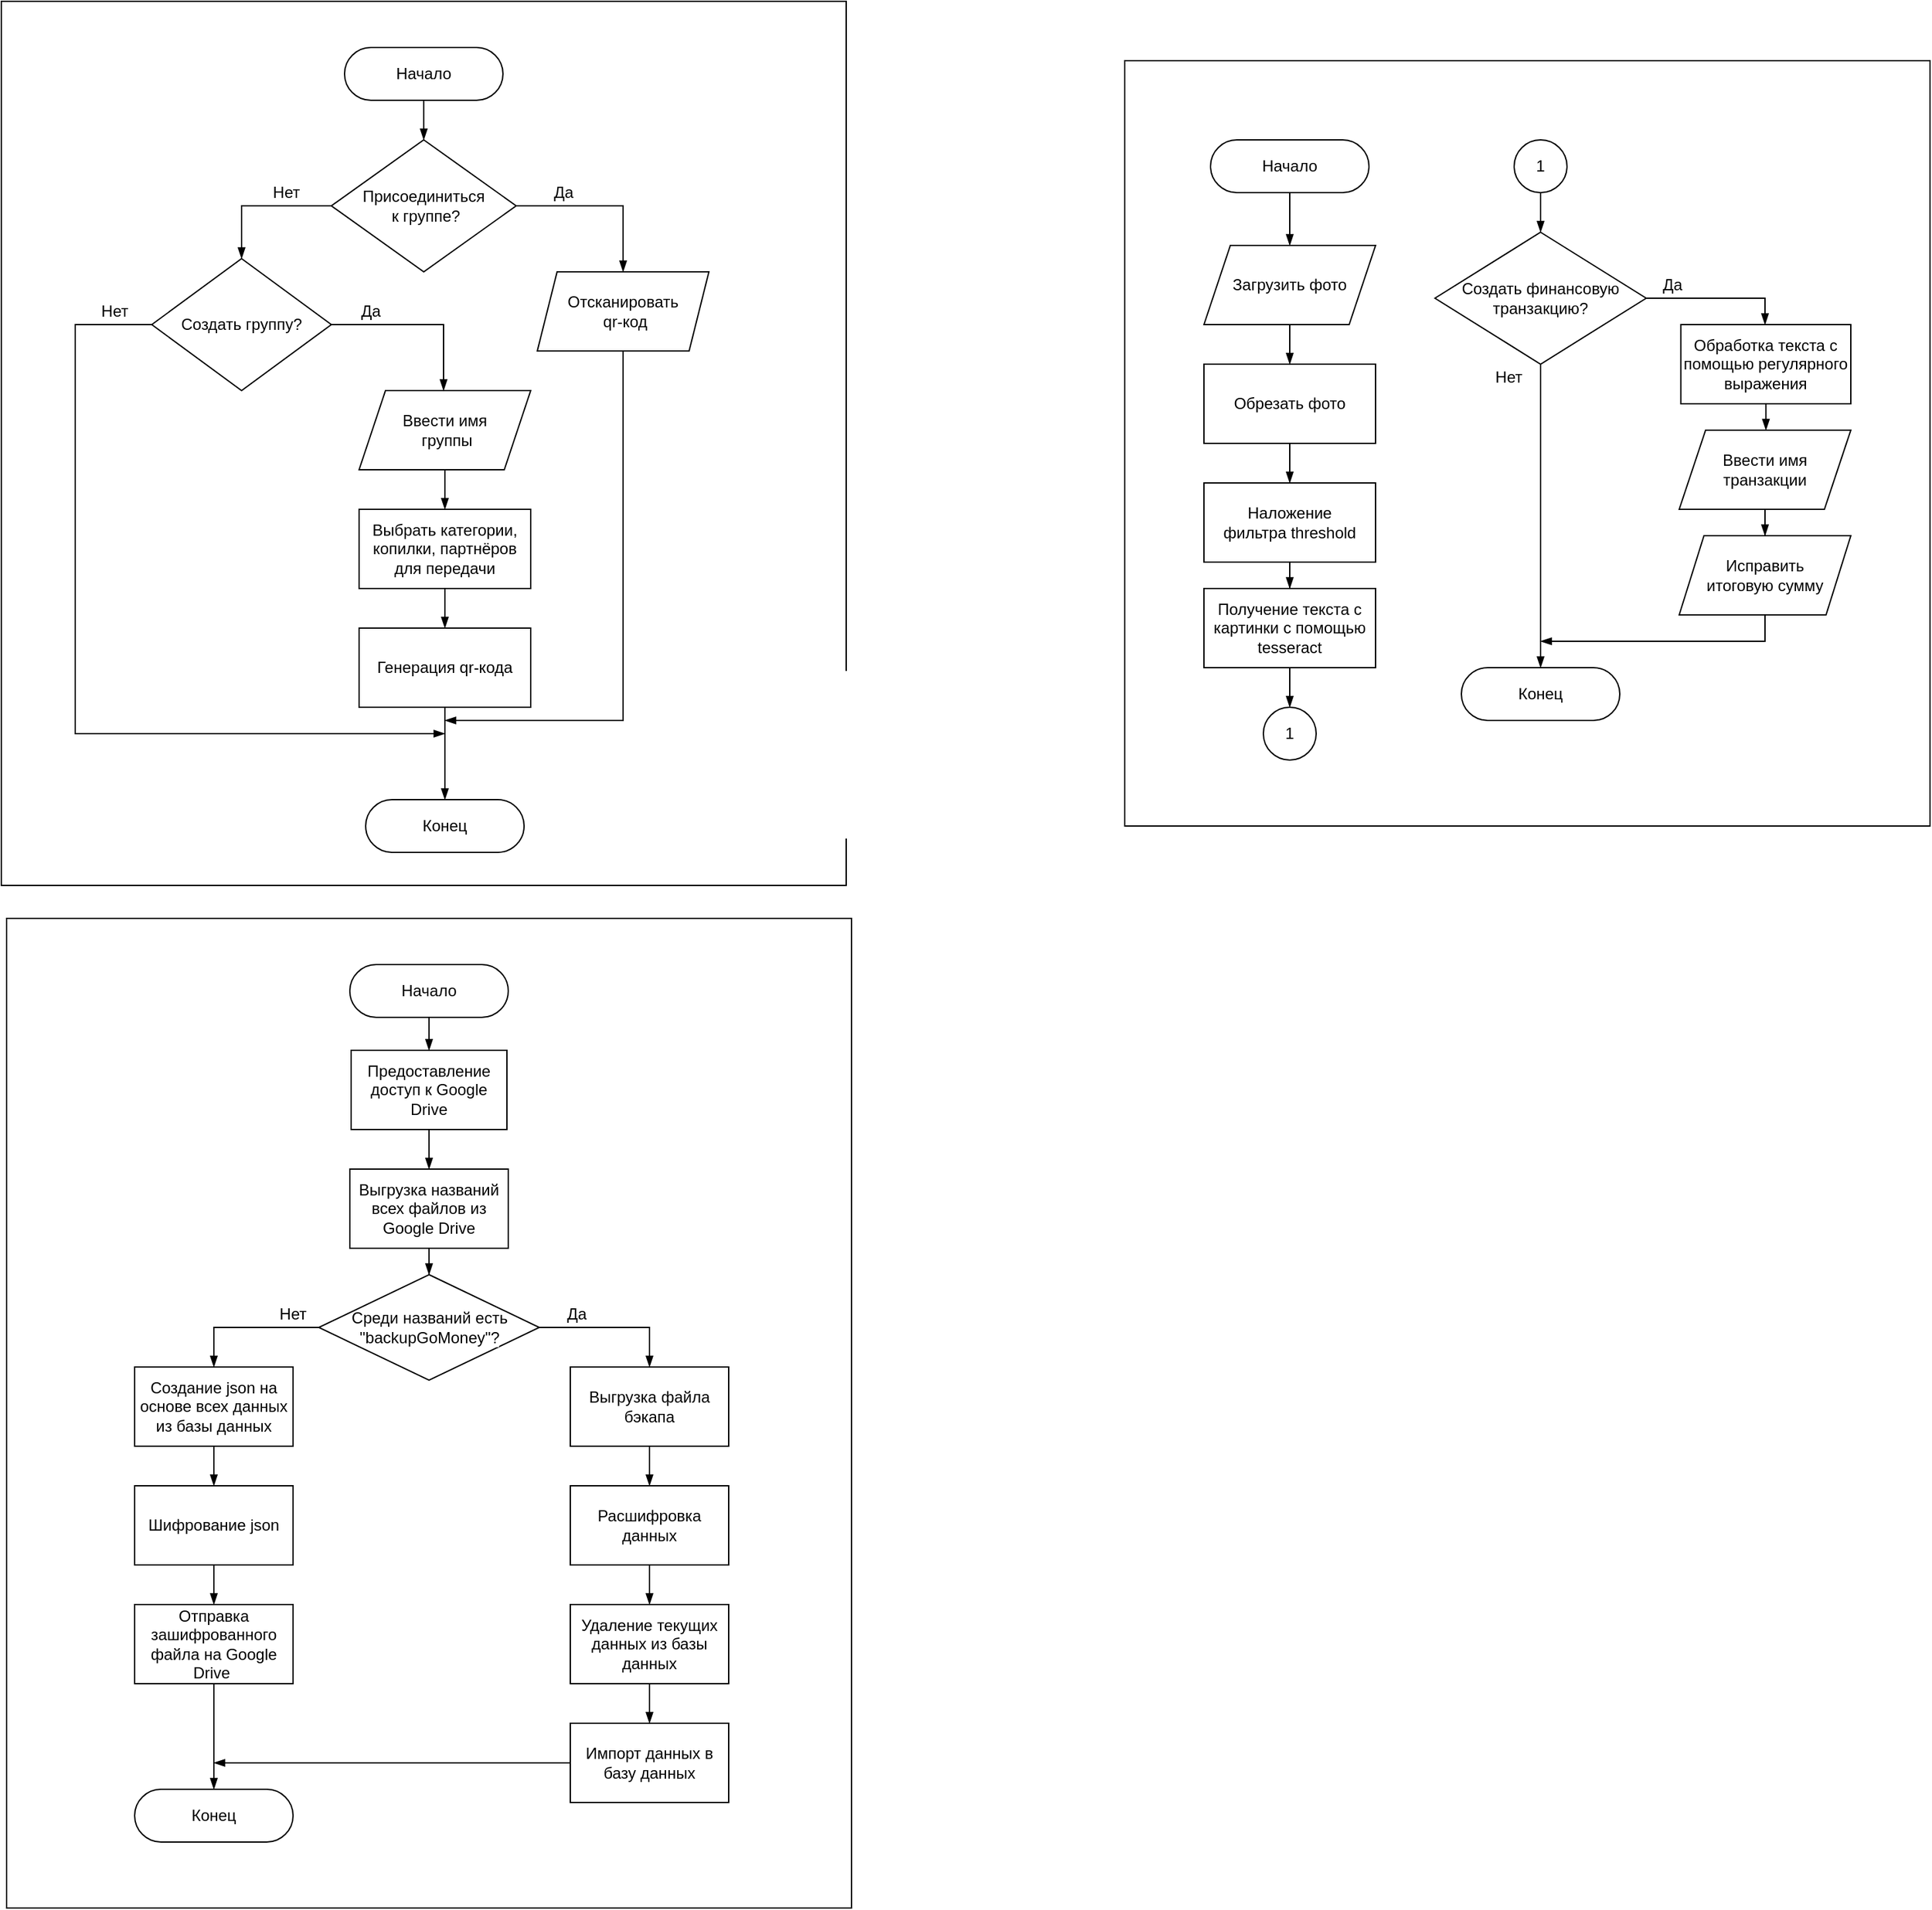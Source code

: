 <mxfile version="14.7.1" type="device"><diagram id="C5RBs43oDa-KdzZeNtuy" name="Page-1"><mxGraphModel dx="2836" dy="2621" grid="1" gridSize="10" guides="1" tooltips="1" connect="1" arrows="1" fold="1" page="1" pageScale="1" pageWidth="827" pageHeight="1169" math="0" shadow="0"><root><mxCell id="WIyWlLk6GJQsqaUBKTNV-0"/><mxCell id="WIyWlLk6GJQsqaUBKTNV-1" parent="WIyWlLk6GJQsqaUBKTNV-0"/><mxCell id="0rubGTozUTsMUr2VqVT8-116" value="" style="rounded=0;whiteSpace=wrap;html=1;" parent="WIyWlLk6GJQsqaUBKTNV-1" vertex="1"><mxGeometry x="83" y="690" width="640" height="750" as="geometry"/></mxCell><mxCell id="0rubGTozUTsMUr2VqVT8-65" value="" style="rounded=0;whiteSpace=wrap;html=1;" parent="WIyWlLk6GJQsqaUBKTNV-1" vertex="1"><mxGeometry x="930" y="40" width="610" height="580" as="geometry"/></mxCell><mxCell id="0rubGTozUTsMUr2VqVT8-66" value="" style="rounded=0;whiteSpace=wrap;html=1;" parent="WIyWlLk6GJQsqaUBKTNV-1" vertex="1"><mxGeometry x="79" y="-5" width="640" height="670" as="geometry"/></mxCell><mxCell id="0rubGTozUTsMUr2VqVT8-21" style="edgeStyle=orthogonalEdgeStyle;rounded=0;orthogonalLoop=1;jettySize=auto;html=1;endArrow=blockThin;endFill=1;" parent="WIyWlLk6GJQsqaUBKTNV-1" source="WIyWlLk6GJQsqaUBKTNV-3" target="0rubGTozUTsMUr2VqVT8-3" edge="1"><mxGeometry relative="1" as="geometry"><Array as="points"><mxPoint x="399" y="90"/><mxPoint x="399" y="90"/></Array></mxGeometry></mxCell><mxCell id="WIyWlLk6GJQsqaUBKTNV-3" value="Начало" style="rounded=1;whiteSpace=wrap;html=1;fontSize=12;glass=0;strokeWidth=1;shadow=0;arcSize=50;" parent="WIyWlLk6GJQsqaUBKTNV-1" vertex="1"><mxGeometry x="339" y="30" width="120" height="40" as="geometry"/></mxCell><mxCell id="0rubGTozUTsMUr2VqVT8-8" style="edgeStyle=orthogonalEdgeStyle;rounded=0;orthogonalLoop=1;jettySize=auto;html=1;endArrow=blockThin;endFill=1;" parent="WIyWlLk6GJQsqaUBKTNV-1" source="0rubGTozUTsMUr2VqVT8-3" target="0rubGTozUTsMUr2VqVT8-4" edge="1"><mxGeometry relative="1" as="geometry"><Array as="points"><mxPoint x="261" y="150"/></Array></mxGeometry></mxCell><mxCell id="0rubGTozUTsMUr2VqVT8-23" style="edgeStyle=orthogonalEdgeStyle;rounded=0;orthogonalLoop=1;jettySize=auto;html=1;endArrow=blockThin;endFill=1;" parent="WIyWlLk6GJQsqaUBKTNV-1" source="0rubGTozUTsMUr2VqVT8-3" target="0rubGTozUTsMUr2VqVT8-22" edge="1"><mxGeometry relative="1" as="geometry"><Array as="points"><mxPoint x="550" y="150"/></Array></mxGeometry></mxCell><mxCell id="0rubGTozUTsMUr2VqVT8-3" value="Присоединиться&lt;br&gt;&amp;nbsp;к группе?" style="rhombus;whiteSpace=wrap;html=1;" parent="WIyWlLk6GJQsqaUBKTNV-1" vertex="1"><mxGeometry x="329" y="100" width="140" height="100" as="geometry"/></mxCell><mxCell id="0rubGTozUTsMUr2VqVT8-6" style="edgeStyle=orthogonalEdgeStyle;rounded=0;orthogonalLoop=1;jettySize=auto;html=1;endArrow=blockThin;endFill=1;" parent="WIyWlLk6GJQsqaUBKTNV-1" source="0rubGTozUTsMUr2VqVT8-4" edge="1"><mxGeometry relative="1" as="geometry"><Array as="points"><mxPoint x="135" y="240"/><mxPoint x="135" y="550"/></Array><mxPoint x="415" y="550" as="targetPoint"/></mxGeometry></mxCell><mxCell id="0rubGTozUTsMUr2VqVT8-15" style="edgeStyle=orthogonalEdgeStyle;rounded=0;orthogonalLoop=1;jettySize=auto;html=1;endArrow=blockThin;endFill=1;" parent="WIyWlLk6GJQsqaUBKTNV-1" source="0rubGTozUTsMUr2VqVT8-4" target="0rubGTozUTsMUr2VqVT8-10" edge="1"><mxGeometry relative="1" as="geometry"><Array as="points"><mxPoint x="414" y="240"/></Array></mxGeometry></mxCell><mxCell id="0rubGTozUTsMUr2VqVT8-4" value="Создать группу?" style="rhombus;whiteSpace=wrap;html=1;" parent="WIyWlLk6GJQsqaUBKTNV-1" vertex="1"><mxGeometry x="193" y="190" width="136" height="100" as="geometry"/></mxCell><mxCell id="0rubGTozUTsMUr2VqVT8-5" value="Конец" style="rounded=1;whiteSpace=wrap;html=1;fontSize=12;glass=0;strokeWidth=1;shadow=0;arcSize=50;" parent="WIyWlLk6GJQsqaUBKTNV-1" vertex="1"><mxGeometry x="355" y="600" width="120" height="40" as="geometry"/></mxCell><mxCell id="0rubGTozUTsMUr2VqVT8-7" value="Нет" style="text;html=1;strokeColor=none;fillColor=none;align=center;verticalAlign=middle;whiteSpace=wrap;rounded=0;" parent="WIyWlLk6GJQsqaUBKTNV-1" vertex="1"><mxGeometry x="145" y="220" width="40" height="20" as="geometry"/></mxCell><mxCell id="0rubGTozUTsMUr2VqVT8-9" value="Нет" style="text;html=1;strokeColor=none;fillColor=none;align=center;verticalAlign=middle;whiteSpace=wrap;rounded=0;" parent="WIyWlLk6GJQsqaUBKTNV-1" vertex="1"><mxGeometry x="275" y="130" width="40" height="20" as="geometry"/></mxCell><mxCell id="0rubGTozUTsMUr2VqVT8-17" style="edgeStyle=orthogonalEdgeStyle;rounded=0;orthogonalLoop=1;jettySize=auto;html=1;endArrow=blockThin;endFill=1;" parent="WIyWlLk6GJQsqaUBKTNV-1" source="0rubGTozUTsMUr2VqVT8-10" target="0rubGTozUTsMUr2VqVT8-12" edge="1"><mxGeometry relative="1" as="geometry"/></mxCell><mxCell id="0rubGTozUTsMUr2VqVT8-10" value="Ввести имя&lt;br&gt;&amp;nbsp;группы" style="shape=parallelogram;perimeter=parallelogramPerimeter;whiteSpace=wrap;html=1;fixedSize=1;" parent="WIyWlLk6GJQsqaUBKTNV-1" vertex="1"><mxGeometry x="350" y="290" width="130" height="60" as="geometry"/></mxCell><mxCell id="0rubGTozUTsMUr2VqVT8-18" style="edgeStyle=orthogonalEdgeStyle;rounded=0;orthogonalLoop=1;jettySize=auto;html=1;endArrow=blockThin;endFill=1;" parent="WIyWlLk6GJQsqaUBKTNV-1" source="0rubGTozUTsMUr2VqVT8-12" target="0rubGTozUTsMUr2VqVT8-14" edge="1"><mxGeometry relative="1" as="geometry"/></mxCell><mxCell id="0rubGTozUTsMUr2VqVT8-12" value="Выбрать категории, копилки, партнёров для передачи" style="shape=parallelogram;perimeter=parallelogramPerimeter;whiteSpace=wrap;html=1;fixedSize=1;size=-11;" parent="WIyWlLk6GJQsqaUBKTNV-1" vertex="1"><mxGeometry x="350" y="380" width="130" height="60" as="geometry"/></mxCell><mxCell id="0rubGTozUTsMUr2VqVT8-19" style="edgeStyle=orthogonalEdgeStyle;rounded=0;orthogonalLoop=1;jettySize=auto;html=1;endArrow=blockThin;endFill=1;" parent="WIyWlLk6GJQsqaUBKTNV-1" source="0rubGTozUTsMUr2VqVT8-14" target="0rubGTozUTsMUr2VqVT8-5" edge="1"><mxGeometry relative="1" as="geometry"/></mxCell><mxCell id="0rubGTozUTsMUr2VqVT8-14" value="Генерация qr-кода" style="rounded=0;whiteSpace=wrap;html=1;" parent="WIyWlLk6GJQsqaUBKTNV-1" vertex="1"><mxGeometry x="350" y="470" width="130" height="60" as="geometry"/></mxCell><mxCell id="0rubGTozUTsMUr2VqVT8-16" value="Да" style="text;html=1;strokeColor=none;fillColor=none;align=center;verticalAlign=middle;whiteSpace=wrap;rounded=0;" parent="WIyWlLk6GJQsqaUBKTNV-1" vertex="1"><mxGeometry x="339" y="220" width="40" height="20" as="geometry"/></mxCell><mxCell id="0rubGTozUTsMUr2VqVT8-117" style="edgeStyle=orthogonalEdgeStyle;rounded=0;orthogonalLoop=1;jettySize=auto;html=1;endArrow=blockThin;endFill=1;exitX=0.5;exitY=1;exitDx=0;exitDy=0;" parent="WIyWlLk6GJQsqaUBKTNV-1" source="0rubGTozUTsMUr2VqVT8-22" edge="1"><mxGeometry relative="1" as="geometry"><Array as="points"><mxPoint x="550" y="540"/></Array><mxPoint x="415" y="540" as="targetPoint"/></mxGeometry></mxCell><mxCell id="0rubGTozUTsMUr2VqVT8-22" value="Отсканировать&lt;br&gt;&amp;nbsp;qr-код" style="shape=parallelogram;perimeter=parallelogramPerimeter;whiteSpace=wrap;html=1;fixedSize=1;size=15;" parent="WIyWlLk6GJQsqaUBKTNV-1" vertex="1"><mxGeometry x="485" y="200" width="130" height="60" as="geometry"/></mxCell><mxCell id="0rubGTozUTsMUr2VqVT8-24" value="Да" style="text;html=1;strokeColor=none;fillColor=none;align=center;verticalAlign=middle;whiteSpace=wrap;rounded=0;" parent="WIyWlLk6GJQsqaUBKTNV-1" vertex="1"><mxGeometry x="485" y="130" width="40" height="20" as="geometry"/></mxCell><mxCell id="0rubGTozUTsMUr2VqVT8-35" style="edgeStyle=orthogonalEdgeStyle;rounded=0;orthogonalLoop=1;jettySize=auto;html=1;endArrow=blockThin;endFill=1;" parent="WIyWlLk6GJQsqaUBKTNV-1" source="0rubGTozUTsMUr2VqVT8-28" target="0rubGTozUTsMUr2VqVT8-30" edge="1"><mxGeometry relative="1" as="geometry"/></mxCell><mxCell id="0rubGTozUTsMUr2VqVT8-28" value="Начало" style="rounded=1;whiteSpace=wrap;html=1;fontSize=12;glass=0;strokeWidth=1;shadow=0;arcSize=50;" parent="WIyWlLk6GJQsqaUBKTNV-1" vertex="1"><mxGeometry x="995" y="100" width="120" height="40" as="geometry"/></mxCell><mxCell id="0rubGTozUTsMUr2VqVT8-36" style="edgeStyle=orthogonalEdgeStyle;rounded=0;orthogonalLoop=1;jettySize=auto;html=1;endArrow=blockThin;endFill=1;" parent="WIyWlLk6GJQsqaUBKTNV-1" source="0rubGTozUTsMUr2VqVT8-30" target="0rubGTozUTsMUr2VqVT8-32" edge="1"><mxGeometry relative="1" as="geometry"/></mxCell><mxCell id="0rubGTozUTsMUr2VqVT8-30" value="Загрузить фото" style="shape=parallelogram;perimeter=parallelogramPerimeter;whiteSpace=wrap;html=1;fixedSize=1;" parent="WIyWlLk6GJQsqaUBKTNV-1" vertex="1"><mxGeometry x="990" y="180" width="130" height="60" as="geometry"/></mxCell><mxCell id="0rubGTozUTsMUr2VqVT8-51" style="edgeStyle=orthogonalEdgeStyle;rounded=0;orthogonalLoop=1;jettySize=auto;html=1;endArrow=blockThin;endFill=1;" parent="WIyWlLk6GJQsqaUBKTNV-1" source="0rubGTozUTsMUr2VqVT8-32" target="0rubGTozUTsMUr2VqVT8-34" edge="1"><mxGeometry relative="1" as="geometry"/></mxCell><mxCell id="0rubGTozUTsMUr2VqVT8-32" value="Обрезать фото" style="shape=parallelogram;perimeter=parallelogramPerimeter;whiteSpace=wrap;html=1;fixedSize=1;size=4.547e-13;" parent="WIyWlLk6GJQsqaUBKTNV-1" vertex="1"><mxGeometry x="990" y="270" width="130" height="60" as="geometry"/></mxCell><mxCell id="0rubGTozUTsMUr2VqVT8-53" style="edgeStyle=orthogonalEdgeStyle;rounded=0;orthogonalLoop=1;jettySize=auto;html=1;endArrow=blockThin;endFill=1;" parent="WIyWlLk6GJQsqaUBKTNV-1" source="0rubGTozUTsMUr2VqVT8-34" target="0rubGTozUTsMUr2VqVT8-40" edge="1"><mxGeometry relative="1" as="geometry"/></mxCell><mxCell id="0rubGTozUTsMUr2VqVT8-34" value="Наложение фильтра&amp;nbsp;&lt;span style=&quot;background-color: rgb(255 , 255 , 255)&quot;&gt;threshold&lt;/span&gt;" style="rounded=0;whiteSpace=wrap;html=1;" parent="WIyWlLk6GJQsqaUBKTNV-1" vertex="1"><mxGeometry x="990" y="360" width="130" height="60" as="geometry"/></mxCell><mxCell id="0rubGTozUTsMUr2VqVT8-45" style="edgeStyle=orthogonalEdgeStyle;rounded=0;orthogonalLoop=1;jettySize=auto;html=1;endArrow=blockThin;endFill=1;" parent="WIyWlLk6GJQsqaUBKTNV-1" source="0rubGTozUTsMUr2VqVT8-40" target="0rubGTozUTsMUr2VqVT8-44" edge="1"><mxGeometry relative="1" as="geometry"/></mxCell><mxCell id="0rubGTozUTsMUr2VqVT8-40" value="Получение текста с картинки с помощью tesseract" style="rounded=0;whiteSpace=wrap;html=1;" parent="WIyWlLk6GJQsqaUBKTNV-1" vertex="1"><mxGeometry x="990" y="440" width="130" height="60" as="geometry"/></mxCell><mxCell id="0rubGTozUTsMUr2VqVT8-44" value="1" style="ellipse;whiteSpace=wrap;html=1;aspect=fixed;" parent="WIyWlLk6GJQsqaUBKTNV-1" vertex="1"><mxGeometry x="1035" y="530" width="40" height="40" as="geometry"/></mxCell><mxCell id="0rubGTozUTsMUr2VqVT8-48" style="edgeStyle=orthogonalEdgeStyle;rounded=0;orthogonalLoop=1;jettySize=auto;html=1;endArrow=blockThin;endFill=1;" parent="WIyWlLk6GJQsqaUBKTNV-1" source="0rubGTozUTsMUr2VqVT8-46" target="0rubGTozUTsMUr2VqVT8-47" edge="1"><mxGeometry relative="1" as="geometry"/></mxCell><mxCell id="0rubGTozUTsMUr2VqVT8-46" value="1" style="ellipse;whiteSpace=wrap;html=1;aspect=fixed;" parent="WIyWlLk6GJQsqaUBKTNV-1" vertex="1"><mxGeometry x="1225" y="100" width="40" height="40" as="geometry"/></mxCell><mxCell id="0rubGTozUTsMUr2VqVT8-56" style="edgeStyle=orthogonalEdgeStyle;rounded=0;orthogonalLoop=1;jettySize=auto;html=1;endArrow=blockThin;endFill=1;" parent="WIyWlLk6GJQsqaUBKTNV-1" source="0rubGTozUTsMUr2VqVT8-47" target="0rubGTozUTsMUr2VqVT8-49" edge="1"><mxGeometry relative="1" as="geometry"><Array as="points"><mxPoint x="1415" y="220"/></Array></mxGeometry></mxCell><mxCell id="0rubGTozUTsMUr2VqVT8-64" style="edgeStyle=orthogonalEdgeStyle;rounded=0;orthogonalLoop=1;jettySize=auto;html=1;endArrow=blockThin;endFill=1;" parent="WIyWlLk6GJQsqaUBKTNV-1" source="0rubGTozUTsMUr2VqVT8-47" target="0rubGTozUTsMUr2VqVT8-59" edge="1"><mxGeometry relative="1" as="geometry"/></mxCell><mxCell id="0rubGTozUTsMUr2VqVT8-47" value="Создать финансовую транзакцию?" style="rhombus;whiteSpace=wrap;html=1;" parent="WIyWlLk6GJQsqaUBKTNV-1" vertex="1"><mxGeometry x="1165" y="170" width="160" height="100" as="geometry"/></mxCell><mxCell id="0rubGTozUTsMUr2VqVT8-55" style="edgeStyle=orthogonalEdgeStyle;rounded=0;orthogonalLoop=1;jettySize=auto;html=1;endArrow=blockThin;endFill=1;" parent="WIyWlLk6GJQsqaUBKTNV-1" source="0rubGTozUTsMUr2VqVT8-49" target="0rubGTozUTsMUr2VqVT8-54" edge="1"><mxGeometry relative="1" as="geometry"/></mxCell><mxCell id="0rubGTozUTsMUr2VqVT8-49" value="Обработка текста с помощью регулярного выражения" style="rounded=0;whiteSpace=wrap;html=1;" parent="WIyWlLk6GJQsqaUBKTNV-1" vertex="1"><mxGeometry x="1351.25" y="240" width="128.75" height="60" as="geometry"/></mxCell><mxCell id="0rubGTozUTsMUr2VqVT8-62" style="edgeStyle=orthogonalEdgeStyle;rounded=0;orthogonalLoop=1;jettySize=auto;html=1;endArrow=blockThin;endFill=1;" parent="WIyWlLk6GJQsqaUBKTNV-1" source="0rubGTozUTsMUr2VqVT8-54" target="0rubGTozUTsMUr2VqVT8-61" edge="1"><mxGeometry relative="1" as="geometry"/></mxCell><mxCell id="0rubGTozUTsMUr2VqVT8-54" value="Ввести имя транзакции" style="shape=parallelogram;perimeter=parallelogramPerimeter;whiteSpace=wrap;html=1;fixedSize=1;" parent="WIyWlLk6GJQsqaUBKTNV-1" vertex="1"><mxGeometry x="1350" y="320" width="130" height="60" as="geometry"/></mxCell><mxCell id="0rubGTozUTsMUr2VqVT8-57" value="Да" style="text;html=1;strokeColor=none;fillColor=none;align=center;verticalAlign=middle;whiteSpace=wrap;rounded=0;" parent="WIyWlLk6GJQsqaUBKTNV-1" vertex="1"><mxGeometry x="1325" y="200" width="40" height="20" as="geometry"/></mxCell><mxCell id="0rubGTozUTsMUr2VqVT8-58" value="Нет" style="text;html=1;strokeColor=none;fillColor=none;align=center;verticalAlign=middle;whiteSpace=wrap;rounded=0;" parent="WIyWlLk6GJQsqaUBKTNV-1" vertex="1"><mxGeometry x="1201" y="270" width="40" height="20" as="geometry"/></mxCell><mxCell id="0rubGTozUTsMUr2VqVT8-59" value="Конец" style="rounded=1;whiteSpace=wrap;html=1;fontSize=12;glass=0;strokeWidth=1;shadow=0;arcSize=50;" parent="WIyWlLk6GJQsqaUBKTNV-1" vertex="1"><mxGeometry x="1185" y="500" width="120" height="40" as="geometry"/></mxCell><mxCell id="0rubGTozUTsMUr2VqVT8-63" style="edgeStyle=orthogonalEdgeStyle;rounded=0;orthogonalLoop=1;jettySize=auto;html=1;endArrow=blockThin;endFill=1;" parent="WIyWlLk6GJQsqaUBKTNV-1" source="0rubGTozUTsMUr2VqVT8-61" edge="1"><mxGeometry relative="1" as="geometry"><Array as="points"><mxPoint x="1415" y="480"/><mxPoint x="1305" y="480"/></Array><mxPoint x="1245" y="480" as="targetPoint"/></mxGeometry></mxCell><mxCell id="0rubGTozUTsMUr2VqVT8-61" value="Исправить&lt;br&gt;итоговую сумму" style="shape=parallelogram;perimeter=parallelogramPerimeter;whiteSpace=wrap;html=1;fixedSize=1;size=18.75;" parent="WIyWlLk6GJQsqaUBKTNV-1" vertex="1"><mxGeometry x="1350" y="400" width="130" height="60" as="geometry"/></mxCell><mxCell id="0rubGTozUTsMUr2VqVT8-95" style="edgeStyle=orthogonalEdgeStyle;rounded=0;orthogonalLoop=1;jettySize=auto;html=1;endArrow=blockThin;endFill=1;" parent="WIyWlLk6GJQsqaUBKTNV-1" source="0rubGTozUTsMUr2VqVT8-69" target="0rubGTozUTsMUr2VqVT8-91" edge="1"><mxGeometry relative="1" as="geometry"/></mxCell><mxCell id="0rubGTozUTsMUr2VqVT8-69" value="Начало" style="rounded=1;whiteSpace=wrap;html=1;fontSize=12;glass=0;strokeWidth=1;shadow=0;arcSize=50;" parent="WIyWlLk6GJQsqaUBKTNV-1" vertex="1"><mxGeometry x="343" y="725" width="120" height="40" as="geometry"/></mxCell><mxCell id="0rubGTozUTsMUr2VqVT8-96" style="edgeStyle=orthogonalEdgeStyle;rounded=0;orthogonalLoop=1;jettySize=auto;html=1;endArrow=blockThin;endFill=1;" parent="WIyWlLk6GJQsqaUBKTNV-1" source="0rubGTozUTsMUr2VqVT8-91" target="0rubGTozUTsMUr2VqVT8-93" edge="1"><mxGeometry relative="1" as="geometry"/></mxCell><mxCell id="0rubGTozUTsMUr2VqVT8-91" value="Предоставление доступ к Google Drive" style="shape=parallelogram;perimeter=parallelogramPerimeter;whiteSpace=wrap;html=1;fixedSize=1;size=-4;" parent="WIyWlLk6GJQsqaUBKTNV-1" vertex="1"><mxGeometry x="344" y="790" width="118" height="60" as="geometry"/></mxCell><mxCell id="0rubGTozUTsMUr2VqVT8-97" style="edgeStyle=orthogonalEdgeStyle;rounded=0;orthogonalLoop=1;jettySize=auto;html=1;endArrow=blockThin;endFill=1;" parent="WIyWlLk6GJQsqaUBKTNV-1" source="0rubGTozUTsMUr2VqVT8-93" target="0rubGTozUTsMUr2VqVT8-94" edge="1"><mxGeometry relative="1" as="geometry"/></mxCell><mxCell id="0rubGTozUTsMUr2VqVT8-93" value="Выгрузка названий всех файлов из Google Drive" style="rounded=0;whiteSpace=wrap;html=1;" parent="WIyWlLk6GJQsqaUBKTNV-1" vertex="1"><mxGeometry x="343" y="880" width="120" height="60" as="geometry"/></mxCell><mxCell id="0rubGTozUTsMUr2VqVT8-100" style="edgeStyle=orthogonalEdgeStyle;rounded=0;orthogonalLoop=1;jettySize=auto;html=1;endArrow=blockThin;endFill=1;entryX=0.5;entryY=0;entryDx=0;entryDy=0;" parent="WIyWlLk6GJQsqaUBKTNV-1" source="0rubGTozUTsMUr2VqVT8-94" target="0rubGTozUTsMUr2VqVT8-99" edge="1"><mxGeometry relative="1" as="geometry"/></mxCell><mxCell id="0rubGTozUTsMUr2VqVT8-108" style="edgeStyle=orthogonalEdgeStyle;rounded=0;orthogonalLoop=1;jettySize=auto;html=1;endArrow=blockThin;endFill=1;entryX=0.5;entryY=0;entryDx=0;entryDy=0;" parent="WIyWlLk6GJQsqaUBKTNV-1" source="0rubGTozUTsMUr2VqVT8-94" target="0rubGTozUTsMUr2VqVT8-104" edge="1"><mxGeometry relative="1" as="geometry"/></mxCell><mxCell id="0rubGTozUTsMUr2VqVT8-94" value="Среди названий есть &quot;&lt;span style=&quot;background-color: rgb(255 , 255 , 255)&quot;&gt;backupGoMoney&quot;?&lt;/span&gt;" style="rhombus;whiteSpace=wrap;html=1;" parent="WIyWlLk6GJQsqaUBKTNV-1" vertex="1"><mxGeometry x="319.5" y="960" width="167" height="80" as="geometry"/></mxCell><mxCell id="0rubGTozUTsMUr2VqVT8-113" style="edgeStyle=orthogonalEdgeStyle;rounded=0;orthogonalLoop=1;jettySize=auto;html=1;endArrow=blockThin;endFill=1;" parent="WIyWlLk6GJQsqaUBKTNV-1" source="0rubGTozUTsMUr2VqVT8-99" target="0rubGTozUTsMUr2VqVT8-101" edge="1"><mxGeometry relative="1" as="geometry"/></mxCell><mxCell id="0rubGTozUTsMUr2VqVT8-99" value="Выгрузка файла бэкапа" style="rounded=0;whiteSpace=wrap;html=1;" parent="WIyWlLk6GJQsqaUBKTNV-1" vertex="1"><mxGeometry x="510" y="1030" width="120" height="60" as="geometry"/></mxCell><mxCell id="0rubGTozUTsMUr2VqVT8-114" style="edgeStyle=orthogonalEdgeStyle;rounded=0;orthogonalLoop=1;jettySize=auto;html=1;endArrow=blockThin;endFill=1;" parent="WIyWlLk6GJQsqaUBKTNV-1" source="0rubGTozUTsMUr2VqVT8-101" target="0rubGTozUTsMUr2VqVT8-102" edge="1"><mxGeometry relative="1" as="geometry"/></mxCell><mxCell id="0rubGTozUTsMUr2VqVT8-101" value="Расшифровка данных" style="rounded=0;whiteSpace=wrap;html=1;" parent="WIyWlLk6GJQsqaUBKTNV-1" vertex="1"><mxGeometry x="510" y="1120" width="120" height="60" as="geometry"/></mxCell><mxCell id="0rubGTozUTsMUr2VqVT8-115" style="edgeStyle=orthogonalEdgeStyle;rounded=0;orthogonalLoop=1;jettySize=auto;html=1;endArrow=blockThin;endFill=1;" parent="WIyWlLk6GJQsqaUBKTNV-1" source="0rubGTozUTsMUr2VqVT8-102" target="0rubGTozUTsMUr2VqVT8-103" edge="1"><mxGeometry relative="1" as="geometry"/></mxCell><mxCell id="0rubGTozUTsMUr2VqVT8-102" value="Удаление текущих данных из базы данных" style="rounded=0;whiteSpace=wrap;html=1;" parent="WIyWlLk6GJQsqaUBKTNV-1" vertex="1"><mxGeometry x="510" y="1210" width="120" height="60" as="geometry"/></mxCell><mxCell id="0rubGTozUTsMUr2VqVT8-103" value="Импорт данных в базу данных" style="rounded=0;whiteSpace=wrap;html=1;" parent="WIyWlLk6GJQsqaUBKTNV-1" vertex="1"><mxGeometry x="510" y="1300" width="120" height="60" as="geometry"/></mxCell><mxCell id="0rubGTozUTsMUr2VqVT8-109" style="edgeStyle=orthogonalEdgeStyle;rounded=0;orthogonalLoop=1;jettySize=auto;html=1;endArrow=blockThin;endFill=1;" parent="WIyWlLk6GJQsqaUBKTNV-1" source="0rubGTozUTsMUr2VqVT8-104" target="0rubGTozUTsMUr2VqVT8-105" edge="1"><mxGeometry relative="1" as="geometry"/></mxCell><mxCell id="0rubGTozUTsMUr2VqVT8-104" value="Создание json на основе всех данных из базы данных" style="rounded=0;whiteSpace=wrap;html=1;" parent="WIyWlLk6GJQsqaUBKTNV-1" vertex="1"><mxGeometry x="180" y="1030" width="120" height="60" as="geometry"/></mxCell><mxCell id="0rubGTozUTsMUr2VqVT8-110" style="edgeStyle=orthogonalEdgeStyle;rounded=0;orthogonalLoop=1;jettySize=auto;html=1;endArrow=blockThin;endFill=1;" parent="WIyWlLk6GJQsqaUBKTNV-1" source="0rubGTozUTsMUr2VqVT8-105" target="0rubGTozUTsMUr2VqVT8-106" edge="1"><mxGeometry relative="1" as="geometry"/></mxCell><mxCell id="0rubGTozUTsMUr2VqVT8-105" value="Шифрование json" style="rounded=0;whiteSpace=wrap;html=1;" parent="WIyWlLk6GJQsqaUBKTNV-1" vertex="1"><mxGeometry x="180" y="1120" width="120" height="60" as="geometry"/></mxCell><mxCell id="0rubGTozUTsMUr2VqVT8-111" style="edgeStyle=orthogonalEdgeStyle;rounded=0;orthogonalLoop=1;jettySize=auto;html=1;endArrow=blockThin;endFill=1;" parent="WIyWlLk6GJQsqaUBKTNV-1" source="0rubGTozUTsMUr2VqVT8-106" target="0rubGTozUTsMUr2VqVT8-107" edge="1"><mxGeometry relative="1" as="geometry"/></mxCell><mxCell id="0rubGTozUTsMUr2VqVT8-106" value="Отправка зашифрованного файла на Google Drive&amp;nbsp;" style="rounded=0;whiteSpace=wrap;html=1;" parent="WIyWlLk6GJQsqaUBKTNV-1" vertex="1"><mxGeometry x="180" y="1210" width="120" height="60" as="geometry"/></mxCell><mxCell id="0rubGTozUTsMUr2VqVT8-107" value="Конец" style="rounded=1;whiteSpace=wrap;html=1;fontSize=12;glass=0;strokeWidth=1;shadow=0;arcSize=50;" parent="WIyWlLk6GJQsqaUBKTNV-1" vertex="1"><mxGeometry x="180" y="1350" width="120" height="40" as="geometry"/></mxCell><mxCell id="_zDHqnof-BAvy3GxbMRk-1" value="Нет" style="text;html=1;strokeColor=none;fillColor=none;align=center;verticalAlign=middle;whiteSpace=wrap;rounded=0;" parent="WIyWlLk6GJQsqaUBKTNV-1" vertex="1"><mxGeometry x="279.5" y="980" width="40" height="20" as="geometry"/></mxCell><mxCell id="_zDHqnof-BAvy3GxbMRk-2" value="Да" style="text;html=1;strokeColor=none;fillColor=none;align=center;verticalAlign=middle;whiteSpace=wrap;rounded=0;" parent="WIyWlLk6GJQsqaUBKTNV-1" vertex="1"><mxGeometry x="495" y="980" width="40" height="20" as="geometry"/></mxCell><mxCell id="yJ8DD_Z_ckoOvuHwj35R-0" value="" style="endArrow=blockThin;html=1;exitX=0;exitY=0.5;exitDx=0;exitDy=0;endFill=1;" edge="1" parent="WIyWlLk6GJQsqaUBKTNV-1" source="0rubGTozUTsMUr2VqVT8-103"><mxGeometry width="50" height="50" relative="1" as="geometry"><mxPoint x="690" y="1280" as="sourcePoint"/><mxPoint x="240" y="1330" as="targetPoint"/></mxGeometry></mxCell></root></mxGraphModel></diagram></mxfile>